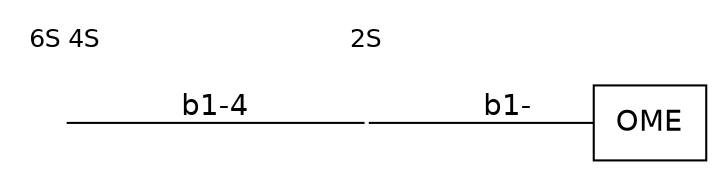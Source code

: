 graph G {graph [splines=false dpi=72 outputorder="edgesfirst"];
node [shape="none" fontname=DejaVuSans labelfontsize=12 label="none" size=50 fixedsize="true" scale="true"];
edge [labelfontsize=12 fontname=DejaVuSans labeldistance=1.2 labelangle=320.0];
rankdir=LR nodesep="0.05" ranksep="0.8";
0 [shape=box label="OME"]
1 [label="" height="0.7" image="includes/MolecularMetadata/Sugars/SNFG_Symbol_Images/DGlcA.svg"];
b1 [shape="plaintext" fontsize="12" height="0.3" labelloc=b label="2S"];
{rank="same" b1 1};
{nodesep="0.2" b1 1};
b1--1 [style=invis];
2 [label="" height="0.7" image="includes/MolecularMetadata/Sugars/SNFG_Symbol_Images/DGalNAc.svg"];
b2 [shape="plaintext" fontsize="12" height="0.3" labelloc=b label="6S 4S"];
{rank="same" b2 2};
{nodesep="0.2" b2 2};
b2--2 [style=invis];
1--0 [label="b1-" headclip=true tailclip=false];
2--1 [label="b1-4" headclip=false tailclip=false];
}
